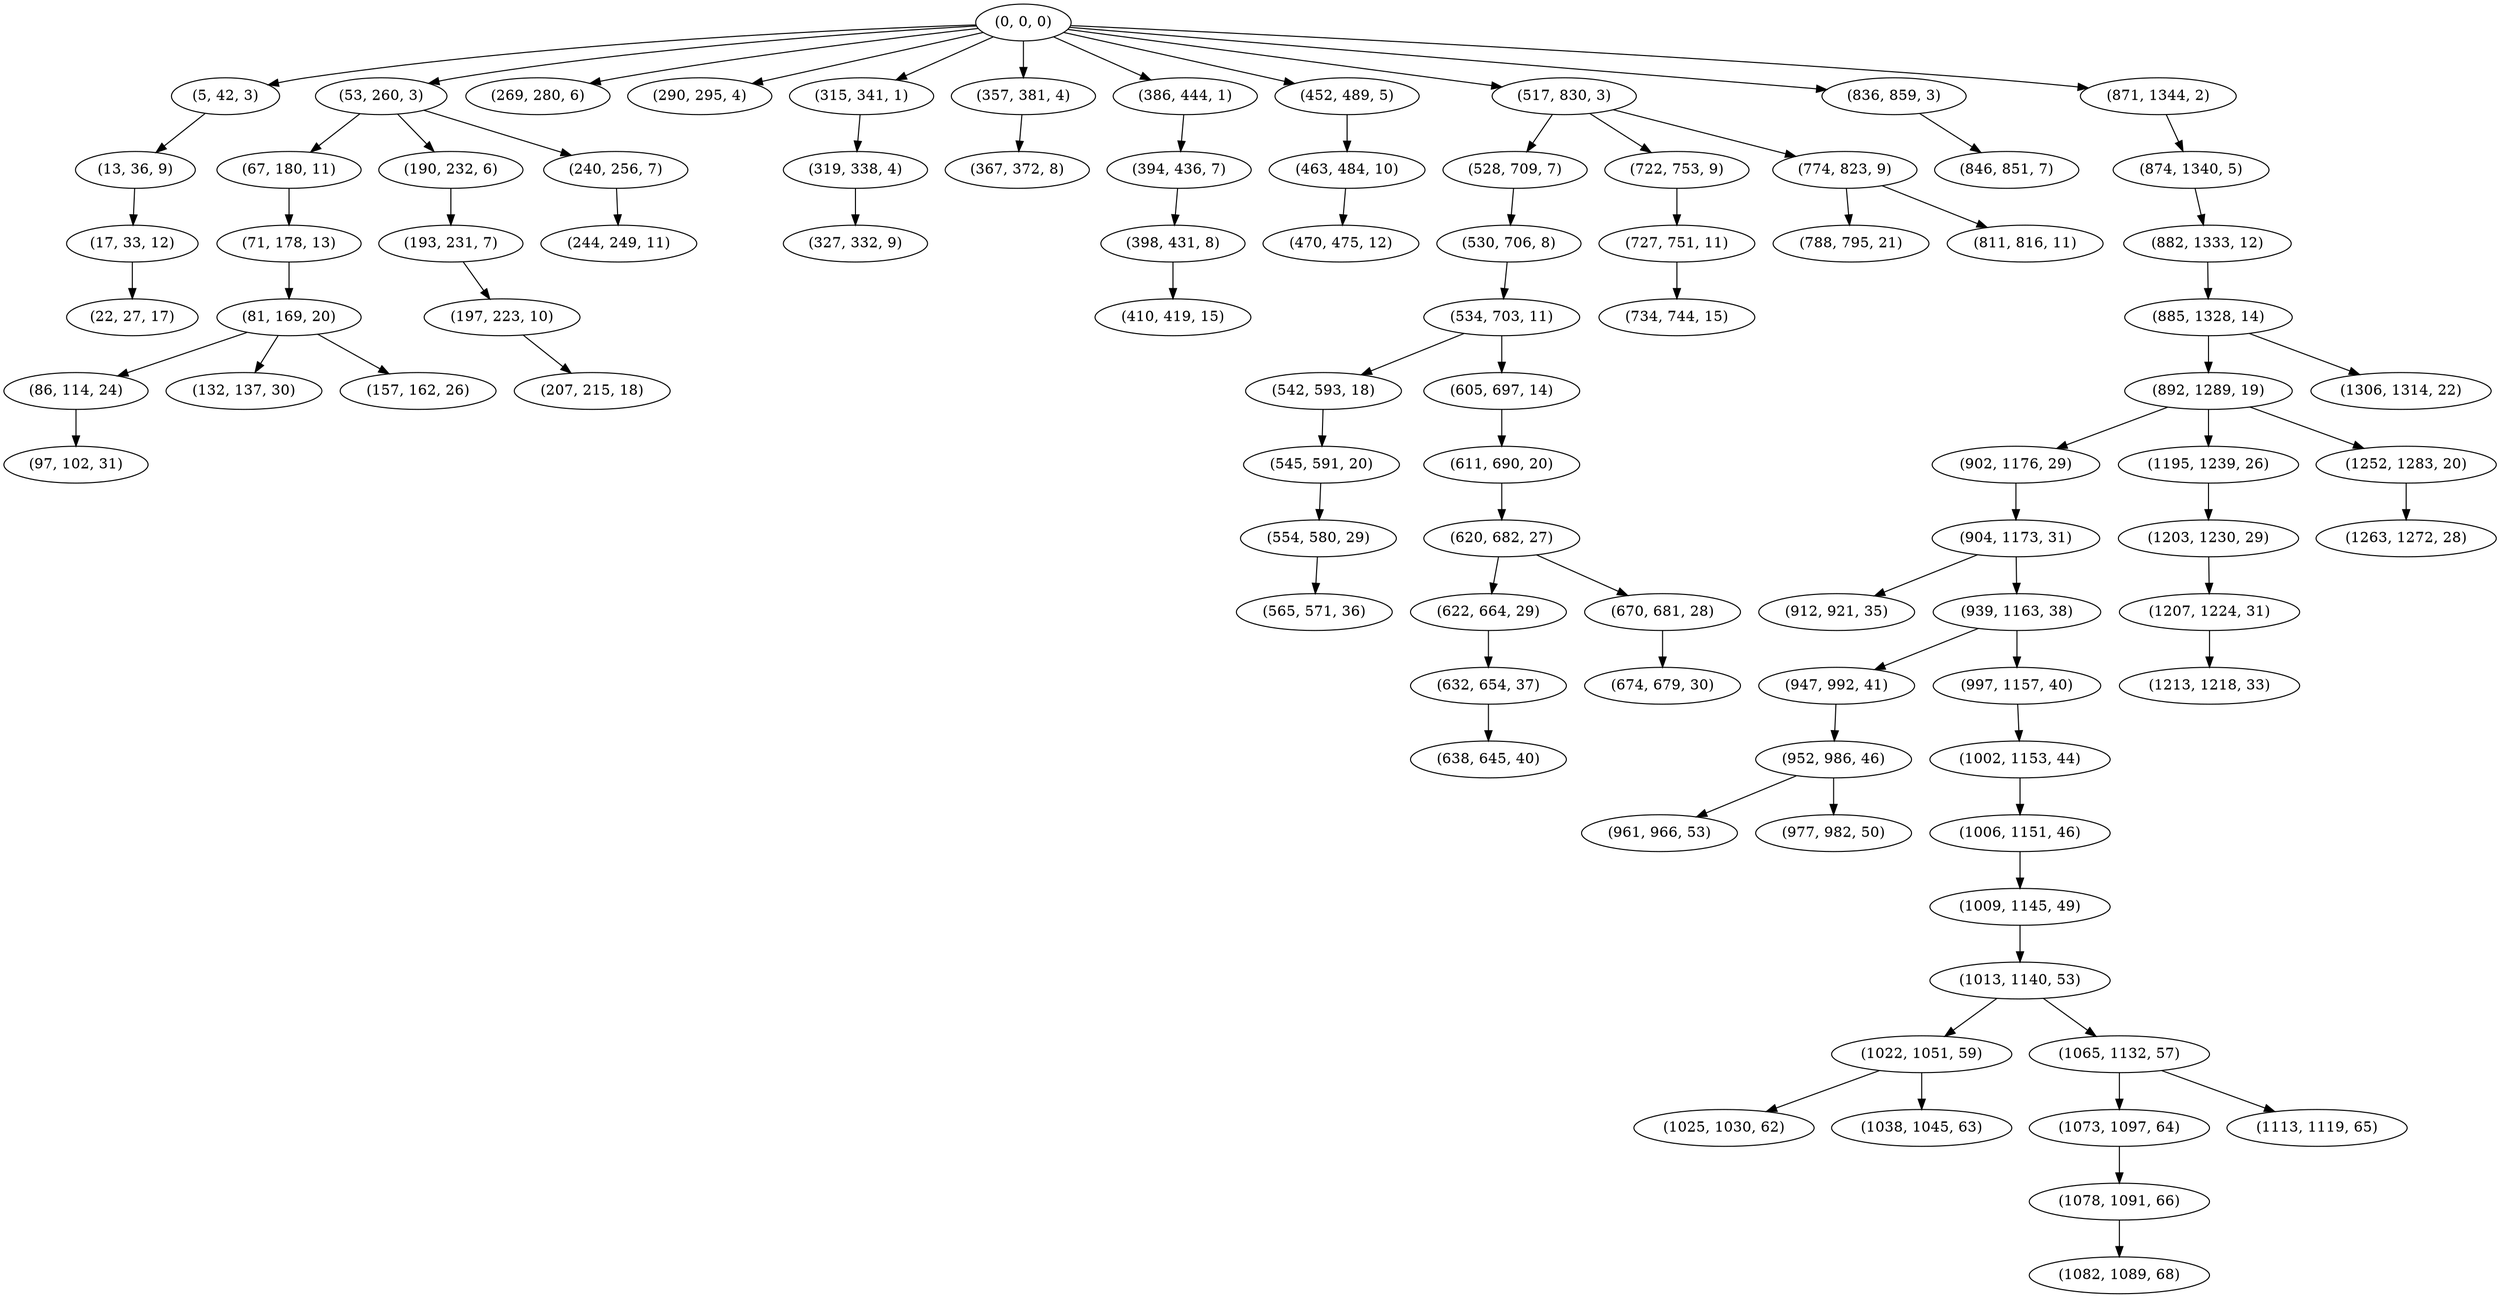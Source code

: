 digraph tree {
    "(0, 0, 0)";
    "(5, 42, 3)";
    "(13, 36, 9)";
    "(17, 33, 12)";
    "(22, 27, 17)";
    "(53, 260, 3)";
    "(67, 180, 11)";
    "(71, 178, 13)";
    "(81, 169, 20)";
    "(86, 114, 24)";
    "(97, 102, 31)";
    "(132, 137, 30)";
    "(157, 162, 26)";
    "(190, 232, 6)";
    "(193, 231, 7)";
    "(197, 223, 10)";
    "(207, 215, 18)";
    "(240, 256, 7)";
    "(244, 249, 11)";
    "(269, 280, 6)";
    "(290, 295, 4)";
    "(315, 341, 1)";
    "(319, 338, 4)";
    "(327, 332, 9)";
    "(357, 381, 4)";
    "(367, 372, 8)";
    "(386, 444, 1)";
    "(394, 436, 7)";
    "(398, 431, 8)";
    "(410, 419, 15)";
    "(452, 489, 5)";
    "(463, 484, 10)";
    "(470, 475, 12)";
    "(517, 830, 3)";
    "(528, 709, 7)";
    "(530, 706, 8)";
    "(534, 703, 11)";
    "(542, 593, 18)";
    "(545, 591, 20)";
    "(554, 580, 29)";
    "(565, 571, 36)";
    "(605, 697, 14)";
    "(611, 690, 20)";
    "(620, 682, 27)";
    "(622, 664, 29)";
    "(632, 654, 37)";
    "(638, 645, 40)";
    "(670, 681, 28)";
    "(674, 679, 30)";
    "(722, 753, 9)";
    "(727, 751, 11)";
    "(734, 744, 15)";
    "(774, 823, 9)";
    "(788, 795, 21)";
    "(811, 816, 11)";
    "(836, 859, 3)";
    "(846, 851, 7)";
    "(871, 1344, 2)";
    "(874, 1340, 5)";
    "(882, 1333, 12)";
    "(885, 1328, 14)";
    "(892, 1289, 19)";
    "(902, 1176, 29)";
    "(904, 1173, 31)";
    "(912, 921, 35)";
    "(939, 1163, 38)";
    "(947, 992, 41)";
    "(952, 986, 46)";
    "(961, 966, 53)";
    "(977, 982, 50)";
    "(997, 1157, 40)";
    "(1002, 1153, 44)";
    "(1006, 1151, 46)";
    "(1009, 1145, 49)";
    "(1013, 1140, 53)";
    "(1022, 1051, 59)";
    "(1025, 1030, 62)";
    "(1038, 1045, 63)";
    "(1065, 1132, 57)";
    "(1073, 1097, 64)";
    "(1078, 1091, 66)";
    "(1082, 1089, 68)";
    "(1113, 1119, 65)";
    "(1195, 1239, 26)";
    "(1203, 1230, 29)";
    "(1207, 1224, 31)";
    "(1213, 1218, 33)";
    "(1252, 1283, 20)";
    "(1263, 1272, 28)";
    "(1306, 1314, 22)";
    "(0, 0, 0)" -> "(5, 42, 3)";
    "(0, 0, 0)" -> "(53, 260, 3)";
    "(0, 0, 0)" -> "(269, 280, 6)";
    "(0, 0, 0)" -> "(290, 295, 4)";
    "(0, 0, 0)" -> "(315, 341, 1)";
    "(0, 0, 0)" -> "(357, 381, 4)";
    "(0, 0, 0)" -> "(386, 444, 1)";
    "(0, 0, 0)" -> "(452, 489, 5)";
    "(0, 0, 0)" -> "(517, 830, 3)";
    "(0, 0, 0)" -> "(836, 859, 3)";
    "(0, 0, 0)" -> "(871, 1344, 2)";
    "(5, 42, 3)" -> "(13, 36, 9)";
    "(13, 36, 9)" -> "(17, 33, 12)";
    "(17, 33, 12)" -> "(22, 27, 17)";
    "(53, 260, 3)" -> "(67, 180, 11)";
    "(53, 260, 3)" -> "(190, 232, 6)";
    "(53, 260, 3)" -> "(240, 256, 7)";
    "(67, 180, 11)" -> "(71, 178, 13)";
    "(71, 178, 13)" -> "(81, 169, 20)";
    "(81, 169, 20)" -> "(86, 114, 24)";
    "(81, 169, 20)" -> "(132, 137, 30)";
    "(81, 169, 20)" -> "(157, 162, 26)";
    "(86, 114, 24)" -> "(97, 102, 31)";
    "(190, 232, 6)" -> "(193, 231, 7)";
    "(193, 231, 7)" -> "(197, 223, 10)";
    "(197, 223, 10)" -> "(207, 215, 18)";
    "(240, 256, 7)" -> "(244, 249, 11)";
    "(315, 341, 1)" -> "(319, 338, 4)";
    "(319, 338, 4)" -> "(327, 332, 9)";
    "(357, 381, 4)" -> "(367, 372, 8)";
    "(386, 444, 1)" -> "(394, 436, 7)";
    "(394, 436, 7)" -> "(398, 431, 8)";
    "(398, 431, 8)" -> "(410, 419, 15)";
    "(452, 489, 5)" -> "(463, 484, 10)";
    "(463, 484, 10)" -> "(470, 475, 12)";
    "(517, 830, 3)" -> "(528, 709, 7)";
    "(517, 830, 3)" -> "(722, 753, 9)";
    "(517, 830, 3)" -> "(774, 823, 9)";
    "(528, 709, 7)" -> "(530, 706, 8)";
    "(530, 706, 8)" -> "(534, 703, 11)";
    "(534, 703, 11)" -> "(542, 593, 18)";
    "(534, 703, 11)" -> "(605, 697, 14)";
    "(542, 593, 18)" -> "(545, 591, 20)";
    "(545, 591, 20)" -> "(554, 580, 29)";
    "(554, 580, 29)" -> "(565, 571, 36)";
    "(605, 697, 14)" -> "(611, 690, 20)";
    "(611, 690, 20)" -> "(620, 682, 27)";
    "(620, 682, 27)" -> "(622, 664, 29)";
    "(620, 682, 27)" -> "(670, 681, 28)";
    "(622, 664, 29)" -> "(632, 654, 37)";
    "(632, 654, 37)" -> "(638, 645, 40)";
    "(670, 681, 28)" -> "(674, 679, 30)";
    "(722, 753, 9)" -> "(727, 751, 11)";
    "(727, 751, 11)" -> "(734, 744, 15)";
    "(774, 823, 9)" -> "(788, 795, 21)";
    "(774, 823, 9)" -> "(811, 816, 11)";
    "(836, 859, 3)" -> "(846, 851, 7)";
    "(871, 1344, 2)" -> "(874, 1340, 5)";
    "(874, 1340, 5)" -> "(882, 1333, 12)";
    "(882, 1333, 12)" -> "(885, 1328, 14)";
    "(885, 1328, 14)" -> "(892, 1289, 19)";
    "(885, 1328, 14)" -> "(1306, 1314, 22)";
    "(892, 1289, 19)" -> "(902, 1176, 29)";
    "(892, 1289, 19)" -> "(1195, 1239, 26)";
    "(892, 1289, 19)" -> "(1252, 1283, 20)";
    "(902, 1176, 29)" -> "(904, 1173, 31)";
    "(904, 1173, 31)" -> "(912, 921, 35)";
    "(904, 1173, 31)" -> "(939, 1163, 38)";
    "(939, 1163, 38)" -> "(947, 992, 41)";
    "(939, 1163, 38)" -> "(997, 1157, 40)";
    "(947, 992, 41)" -> "(952, 986, 46)";
    "(952, 986, 46)" -> "(961, 966, 53)";
    "(952, 986, 46)" -> "(977, 982, 50)";
    "(997, 1157, 40)" -> "(1002, 1153, 44)";
    "(1002, 1153, 44)" -> "(1006, 1151, 46)";
    "(1006, 1151, 46)" -> "(1009, 1145, 49)";
    "(1009, 1145, 49)" -> "(1013, 1140, 53)";
    "(1013, 1140, 53)" -> "(1022, 1051, 59)";
    "(1013, 1140, 53)" -> "(1065, 1132, 57)";
    "(1022, 1051, 59)" -> "(1025, 1030, 62)";
    "(1022, 1051, 59)" -> "(1038, 1045, 63)";
    "(1065, 1132, 57)" -> "(1073, 1097, 64)";
    "(1065, 1132, 57)" -> "(1113, 1119, 65)";
    "(1073, 1097, 64)" -> "(1078, 1091, 66)";
    "(1078, 1091, 66)" -> "(1082, 1089, 68)";
    "(1195, 1239, 26)" -> "(1203, 1230, 29)";
    "(1203, 1230, 29)" -> "(1207, 1224, 31)";
    "(1207, 1224, 31)" -> "(1213, 1218, 33)";
    "(1252, 1283, 20)" -> "(1263, 1272, 28)";
}
